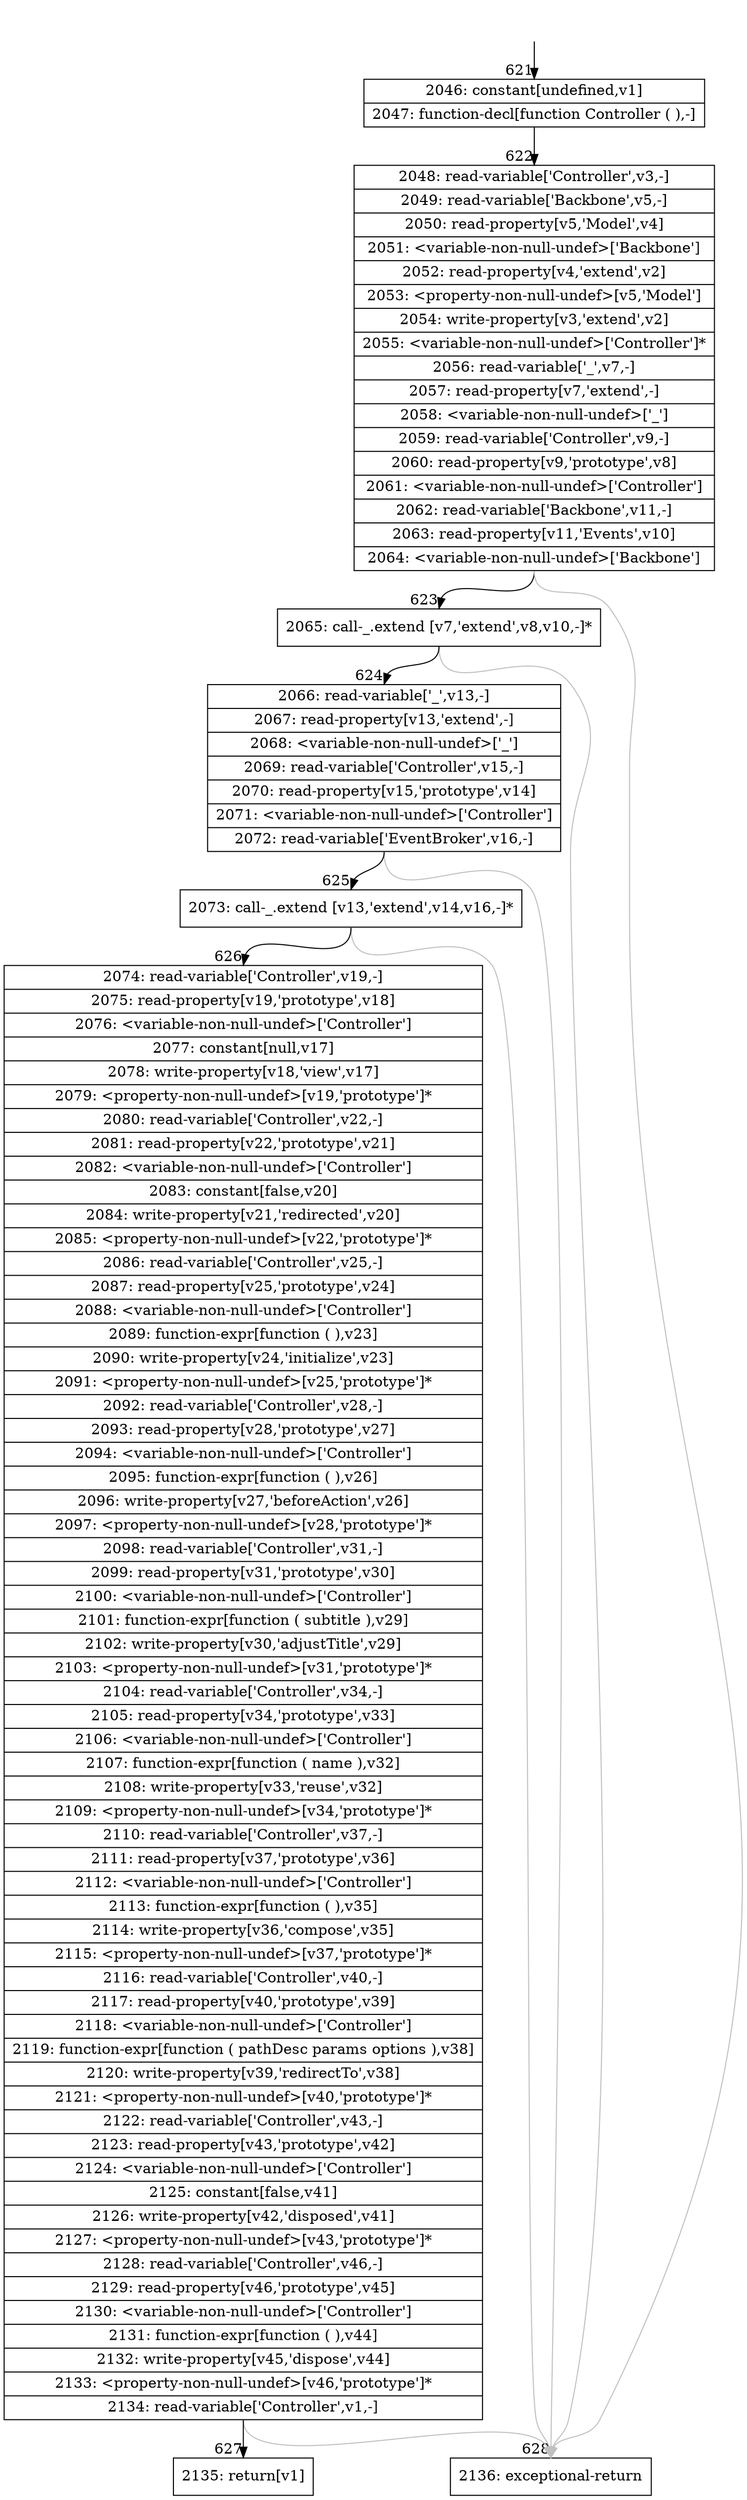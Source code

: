 digraph {
rankdir="TD"
BB_entry48[shape=none,label=""];
BB_entry48 -> BB621 [tailport=s, headport=n, headlabel="    621"]
BB621 [shape=record label="{2046: constant[undefined,v1]|2047: function-decl[function Controller ( ),-]}" ] 
BB621 -> BB622 [tailport=s, headport=n, headlabel="      622"]
BB622 [shape=record label="{2048: read-variable['Controller',v3,-]|2049: read-variable['Backbone',v5,-]|2050: read-property[v5,'Model',v4]|2051: \<variable-non-null-undef\>['Backbone']|2052: read-property[v4,'extend',v2]|2053: \<property-non-null-undef\>[v5,'Model']|2054: write-property[v3,'extend',v2]|2055: \<variable-non-null-undef\>['Controller']*|2056: read-variable['_',v7,-]|2057: read-property[v7,'extend',-]|2058: \<variable-non-null-undef\>['_']|2059: read-variable['Controller',v9,-]|2060: read-property[v9,'prototype',v8]|2061: \<variable-non-null-undef\>['Controller']|2062: read-variable['Backbone',v11,-]|2063: read-property[v11,'Events',v10]|2064: \<variable-non-null-undef\>['Backbone']}" ] 
BB622 -> BB623 [tailport=s, headport=n, headlabel="      623"]
BB622 -> BB628 [tailport=s, headport=n, color=gray, headlabel="      628"]
BB623 [shape=record label="{2065: call-_.extend [v7,'extend',v8,v10,-]*}" ] 
BB623 -> BB624 [tailport=s, headport=n, headlabel="      624"]
BB623 -> BB628 [tailport=s, headport=n, color=gray]
BB624 [shape=record label="{2066: read-variable['_',v13,-]|2067: read-property[v13,'extend',-]|2068: \<variable-non-null-undef\>['_']|2069: read-variable['Controller',v15,-]|2070: read-property[v15,'prototype',v14]|2071: \<variable-non-null-undef\>['Controller']|2072: read-variable['EventBroker',v16,-]}" ] 
BB624 -> BB625 [tailport=s, headport=n, headlabel="      625"]
BB624 -> BB628 [tailport=s, headport=n, color=gray]
BB625 [shape=record label="{2073: call-_.extend [v13,'extend',v14,v16,-]*}" ] 
BB625 -> BB626 [tailport=s, headport=n, headlabel="      626"]
BB625 -> BB628 [tailport=s, headport=n, color=gray]
BB626 [shape=record label="{2074: read-variable['Controller',v19,-]|2075: read-property[v19,'prototype',v18]|2076: \<variable-non-null-undef\>['Controller']|2077: constant[null,v17]|2078: write-property[v18,'view',v17]|2079: \<property-non-null-undef\>[v19,'prototype']*|2080: read-variable['Controller',v22,-]|2081: read-property[v22,'prototype',v21]|2082: \<variable-non-null-undef\>['Controller']|2083: constant[false,v20]|2084: write-property[v21,'redirected',v20]|2085: \<property-non-null-undef\>[v22,'prototype']*|2086: read-variable['Controller',v25,-]|2087: read-property[v25,'prototype',v24]|2088: \<variable-non-null-undef\>['Controller']|2089: function-expr[function ( ),v23]|2090: write-property[v24,'initialize',v23]|2091: \<property-non-null-undef\>[v25,'prototype']*|2092: read-variable['Controller',v28,-]|2093: read-property[v28,'prototype',v27]|2094: \<variable-non-null-undef\>['Controller']|2095: function-expr[function ( ),v26]|2096: write-property[v27,'beforeAction',v26]|2097: \<property-non-null-undef\>[v28,'prototype']*|2098: read-variable['Controller',v31,-]|2099: read-property[v31,'prototype',v30]|2100: \<variable-non-null-undef\>['Controller']|2101: function-expr[function ( subtitle ),v29]|2102: write-property[v30,'adjustTitle',v29]|2103: \<property-non-null-undef\>[v31,'prototype']*|2104: read-variable['Controller',v34,-]|2105: read-property[v34,'prototype',v33]|2106: \<variable-non-null-undef\>['Controller']|2107: function-expr[function ( name ),v32]|2108: write-property[v33,'reuse',v32]|2109: \<property-non-null-undef\>[v34,'prototype']*|2110: read-variable['Controller',v37,-]|2111: read-property[v37,'prototype',v36]|2112: \<variable-non-null-undef\>['Controller']|2113: function-expr[function ( ),v35]|2114: write-property[v36,'compose',v35]|2115: \<property-non-null-undef\>[v37,'prototype']*|2116: read-variable['Controller',v40,-]|2117: read-property[v40,'prototype',v39]|2118: \<variable-non-null-undef\>['Controller']|2119: function-expr[function ( pathDesc params options ),v38]|2120: write-property[v39,'redirectTo',v38]|2121: \<property-non-null-undef\>[v40,'prototype']*|2122: read-variable['Controller',v43,-]|2123: read-property[v43,'prototype',v42]|2124: \<variable-non-null-undef\>['Controller']|2125: constant[false,v41]|2126: write-property[v42,'disposed',v41]|2127: \<property-non-null-undef\>[v43,'prototype']*|2128: read-variable['Controller',v46,-]|2129: read-property[v46,'prototype',v45]|2130: \<variable-non-null-undef\>['Controller']|2131: function-expr[function ( ),v44]|2132: write-property[v45,'dispose',v44]|2133: \<property-non-null-undef\>[v46,'prototype']*|2134: read-variable['Controller',v1,-]}" ] 
BB626 -> BB627 [tailport=s, headport=n, headlabel="      627"]
BB626 -> BB628 [tailport=s, headport=n, color=gray]
BB627 [shape=record label="{2135: return[v1]}" ] 
BB628 [shape=record label="{2136: exceptional-return}" ] 
//#$~ 633
}
